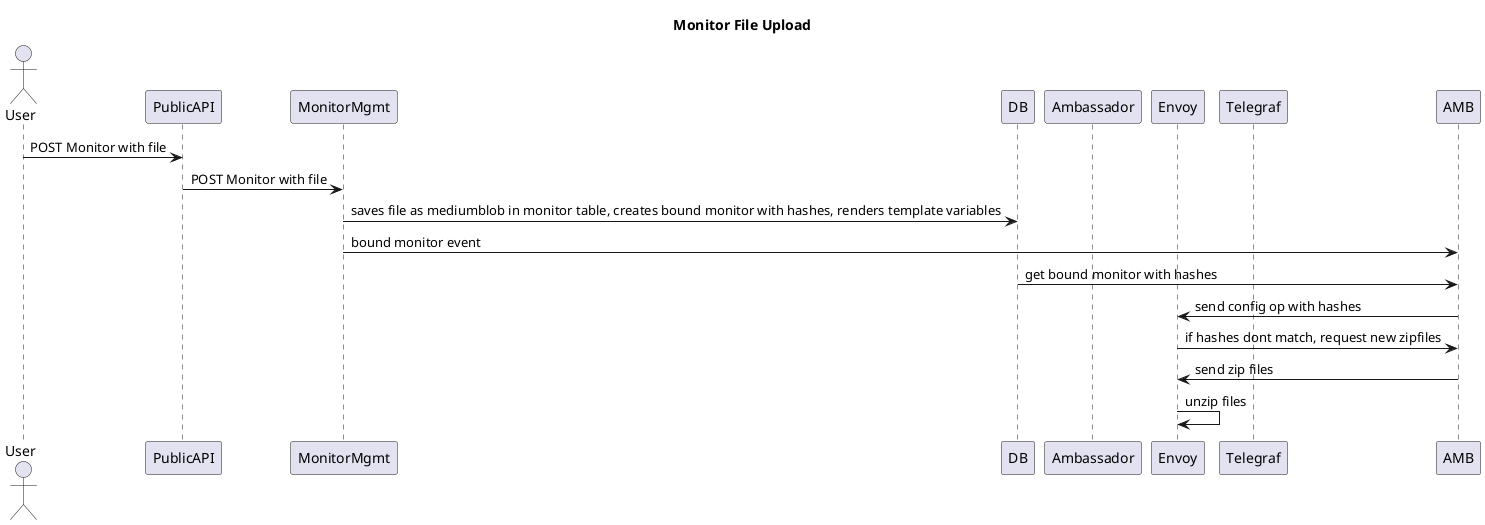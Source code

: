 @startuml

title Monitor File Upload

actor User
participant PublicAPI
participant MonitorMgmt as MM
participant DB
participant Ambassador as Amb
participant Envoy
participant Telegraf

User -> PublicAPI: POST Monitor with file
PublicAPI -> MM: POST Monitor with file
MM -> DB: saves file as mediumblob in monitor table, creates bound monitor with hashes, renders template variables
MM -> AMB: bound monitor event
DB -> AMB: get bound monitor with hashes
AMB -> Envoy: send config op with hashes
Envoy -> AMB: if hashes dont match, request new zipfiles
AMB -> Envoy: send zip files
Envoy -> Envoy: unzip files

@enduml